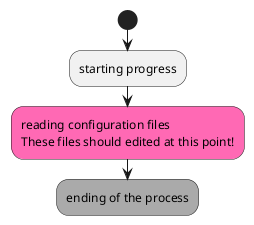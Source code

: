 @startuml
start
:starting progress;
#HotPink:reading configuration files
These files should edited at this point!;
#AAAAAA:ending of the process;

@enduml